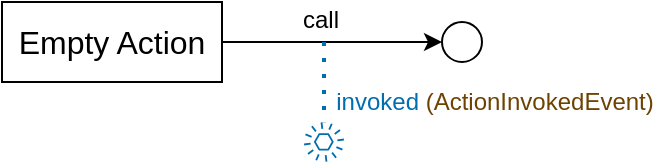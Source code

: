 <mxfile version="22.1.11" type="device">
  <diagram name="Page-1" id="4qu10_seJTUpNNTkscHy">
    <mxGraphModel dx="613" dy="378" grid="1" gridSize="10" guides="1" tooltips="1" connect="1" arrows="1" fold="1" page="1" pageScale="1" pageWidth="827" pageHeight="1169" math="0" shadow="0">
      <root>
        <mxCell id="0" />
        <mxCell id="1" parent="0" />
        <mxCell id="FU6LS3FaX3cMkNHl-JYb-1" style="edgeStyle=orthogonalEdgeStyle;rounded=0;orthogonalLoop=1;jettySize=auto;html=1;" edge="1" parent="1" source="FU6LS3FaX3cMkNHl-JYb-3" target="FU6LS3FaX3cMkNHl-JYb-10">
          <mxGeometry relative="1" as="geometry">
            <mxPoint x="240" y="60" as="targetPoint" />
          </mxGeometry>
        </mxCell>
        <mxCell id="FU6LS3FaX3cMkNHl-JYb-2" value="call" style="edgeLabel;html=1;align=center;verticalAlign=middle;resizable=0;points=[];fontSize=12;" vertex="1" connectable="0" parent="FU6LS3FaX3cMkNHl-JYb-1">
          <mxGeometry x="-0.117" y="1" relative="1" as="geometry">
            <mxPoint y="-10" as="offset" />
          </mxGeometry>
        </mxCell>
        <mxCell id="FU6LS3FaX3cMkNHl-JYb-3" value="Empty Action" style="rounded=0;whiteSpace=wrap;html=1;fontSize=16;" vertex="1" parent="1">
          <mxGeometry x="40" y="40" width="110" height="40" as="geometry" />
        </mxCell>
        <mxCell id="FU6LS3FaX3cMkNHl-JYb-10" value="" style="ellipse;whiteSpace=wrap;html=1;" vertex="1" parent="1">
          <mxGeometry x="260" y="50" width="20" height="20" as="geometry" />
        </mxCell>
        <mxCell id="FU6LS3FaX3cMkNHl-JYb-11" value="" style="endArrow=none;dashed=1;html=1;dashPattern=1 3;strokeWidth=2;rounded=0;fillColor=#1ba1e2;strokeColor=#006EAF;" edge="1" parent="1" target="FU6LS3FaX3cMkNHl-JYb-13">
          <mxGeometry width="50" height="50" relative="1" as="geometry">
            <mxPoint x="201" y="60" as="sourcePoint" />
            <mxPoint x="176.409" y="120" as="targetPoint" />
          </mxGeometry>
        </mxCell>
        <mxCell id="FU6LS3FaX3cMkNHl-JYb-12" value="invoked &lt;font color=&quot;#6e4201&quot; style=&quot;font-size: 12px;&quot;&gt;(ActionInvokedEvent)&lt;/font&gt;" style="edgeLabel;html=1;align=center;verticalAlign=middle;resizable=0;points=[];fontSize=12;fontColor=#006EAF;rotation=0;" vertex="1" connectable="0" parent="FU6LS3FaX3cMkNHl-JYb-11">
          <mxGeometry x="0.211" relative="1" as="geometry">
            <mxPoint x="85" y="5" as="offset" />
          </mxGeometry>
        </mxCell>
        <mxCell id="FU6LS3FaX3cMkNHl-JYb-13" value="" style="sketch=0;outlineConnect=0;fontColor=#ffffff;fillColor=#006EAF;strokeColor=#006EAF;dashed=0;verticalLabelPosition=bottom;verticalAlign=top;align=center;html=1;fontSize=12;fontStyle=0;aspect=fixed;pointerEvents=1;shape=mxgraph.aws4.event;" vertex="1" parent="1">
          <mxGeometry x="191" y="100" width="20" height="20" as="geometry" />
        </mxCell>
      </root>
    </mxGraphModel>
  </diagram>
</mxfile>
